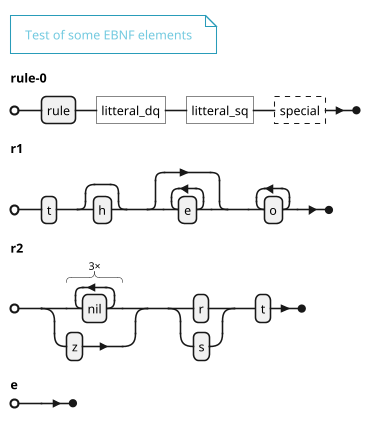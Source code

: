 ' Do not edit
' Theme Gallery
' autogenerated by script
'
@startebnf
!$PUML_OUTLINE = "true"
!$PUML_MODE = "dark"
!theme aws-orange
(* Test of some EBNF elements *)
rule-0 = rule, "litteral_dq", 'litteral_sq', ?special?;
r1 = t, [h], {e}, {o}-;
r2 =(3 * nil | z), (r | s), t;
e = ;
@endebnf
